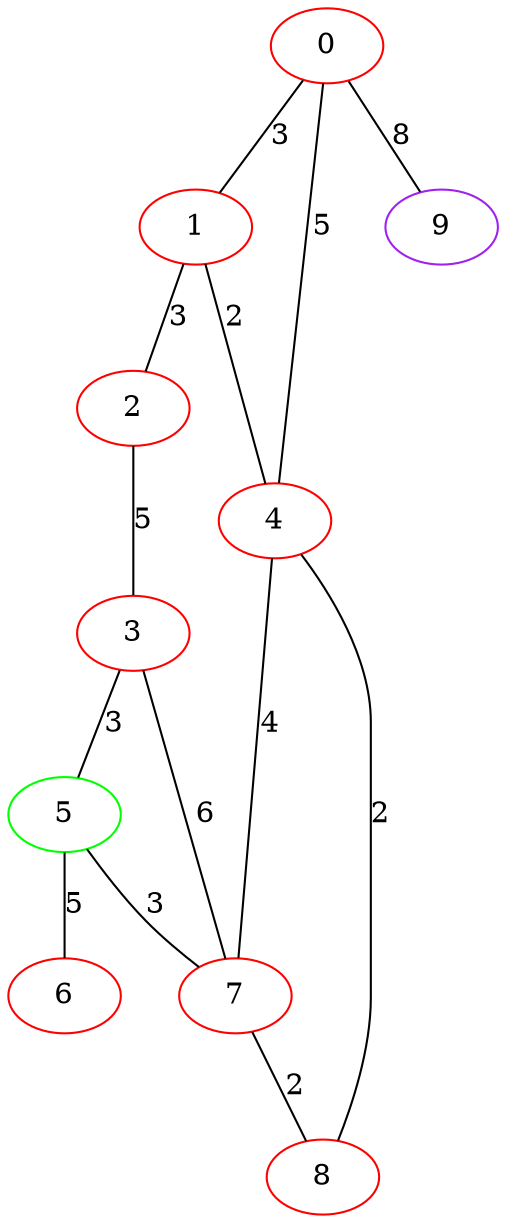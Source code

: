 graph "" {
0 [color=red, weight=1];
1 [color=red, weight=1];
2 [color=red, weight=1];
3 [color=red, weight=1];
4 [color=red, weight=1];
5 [color=green, weight=2];
6 [color=red, weight=1];
7 [color=red, weight=1];
8 [color=red, weight=1];
9 [color=purple, weight=4];
0 -- 1  [key=0, label=3];
0 -- 4  [key=0, label=5];
0 -- 9  [key=0, label=8];
1 -- 2  [key=0, label=3];
1 -- 4  [key=0, label=2];
2 -- 3  [key=0, label=5];
3 -- 5  [key=0, label=3];
3 -- 7  [key=0, label=6];
4 -- 8  [key=0, label=2];
4 -- 7  [key=0, label=4];
5 -- 6  [key=0, label=5];
5 -- 7  [key=0, label=3];
7 -- 8  [key=0, label=2];
}
